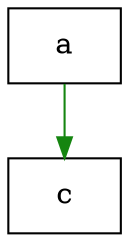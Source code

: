 /* Generated by GvGen v.1.0 (https://www.github.com/stricaud/gvgen) */

digraph G {
compound=true;
   node1 [shape="rectangle",label="a"];
   node2 [shape="rectangle",label="c"];
node1->node2 [color="#158510"];
}
